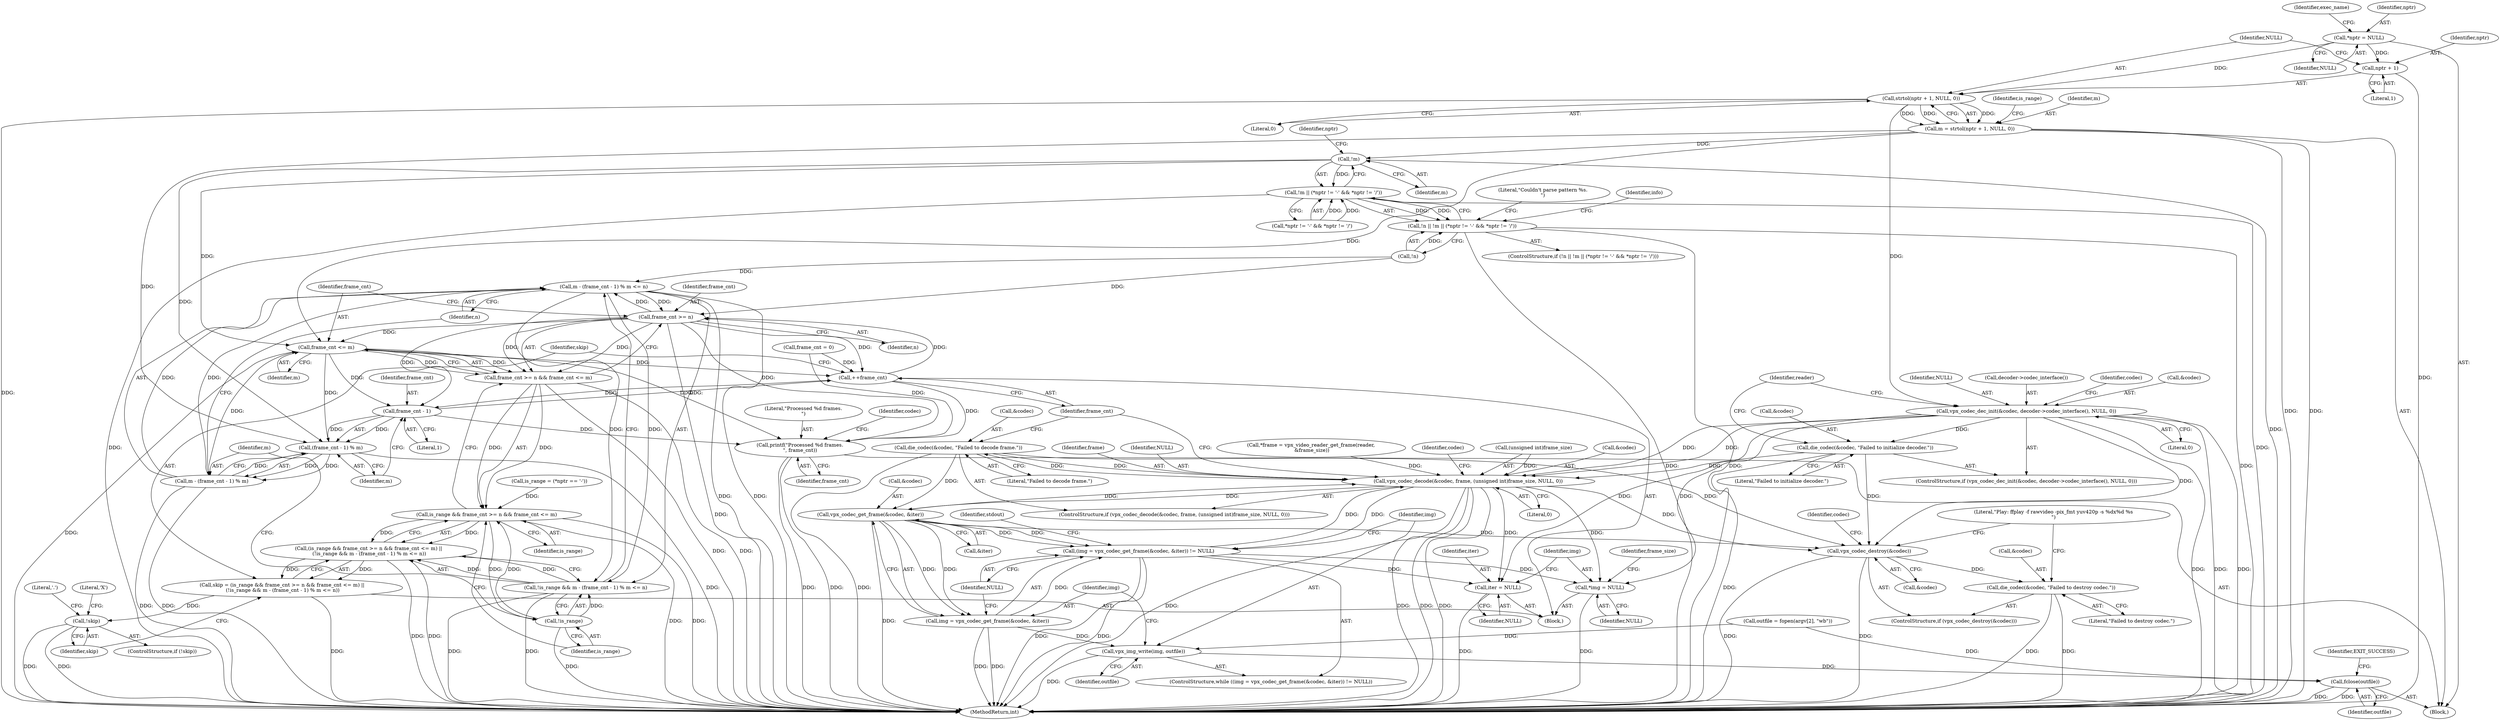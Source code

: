 digraph "0_Android_5a9753fca56f0eeb9f61e342b2fccffc364f9426_1@pointer" {
"1000138" [label="(Call,*nptr = NULL)"];
"1000191" [label="(Call,strtol(nptr + 1, NULL, 0))"];
"1000189" [label="(Call,m = strtol(nptr + 1, NULL, 0))"];
"1000208" [label="(Call,!m)"];
"1000207" [label="(Call,!m || (*nptr != '-' && *nptr != '/'))"];
"1000204" [label="(Call,!n || !m || (*nptr != '-' && *nptr != '/'))"];
"1000303" [label="(Call,frame_cnt <= m)"];
"1000292" [label="(Call,++frame_cnt)"];
"1000300" [label="(Call,frame_cnt >= n)"];
"1000299" [label="(Call,frame_cnt >= n && frame_cnt <= m)"];
"1000297" [label="(Call,is_range && frame_cnt >= n && frame_cnt <= m)"];
"1000296" [label="(Call,(is_range && frame_cnt >= n && frame_cnt <= m) ||\n (!is_range && m - (frame_cnt - 1) % m <= n))"];
"1000294" [label="(Call,skip = (is_range && frame_cnt >= n && frame_cnt <= m) ||\n (!is_range && m - (frame_cnt - 1) % m <= n))"];
"1000319" [label="(Call,!skip)"];
"1000307" [label="(Call,!is_range)"];
"1000306" [label="(Call,!is_range && m - (frame_cnt - 1) % m <= n)"];
"1000313" [label="(Call,frame_cnt - 1)"];
"1000312" [label="(Call,(frame_cnt - 1) % m)"];
"1000310" [label="(Call,m - (frame_cnt - 1) % m)"];
"1000309" [label="(Call,m - (frame_cnt - 1) % m <= n)"];
"1000345" [label="(Call,printf(\"Processed %d frames.\n\", frame_cnt))"];
"1000244" [label="(Call,vpx_codec_dec_init(&codec, decoder->codec_interface(), NULL, 0))"];
"1000250" [label="(Call,die_codec(&codec, \"Failed to initialize decoder.\"))"];
"1000279" [label="(Call,vpx_codec_decode(&codec, frame, (unsigned int)frame_size, NULL, 0))"];
"1000259" [label="(Call,iter = NULL)"];
"1000263" [label="(Call,*img = NULL)"];
"1000288" [label="(Call,die_codec(&codec, \"Failed to decode frame.\"))"];
"1000329" [label="(Call,vpx_codec_get_frame(&codec, &iter))"];
"1000326" [label="(Call,(img = vpx_codec_get_frame(&codec, &iter)) != NULL)"];
"1000327" [label="(Call,img = vpx_codec_get_frame(&codec, &iter))"];
"1000335" [label="(Call,vpx_img_write(img, outfile))"];
"1000369" [label="(Call,fclose(outfile))"];
"1000349" [label="(Call,vpx_codec_destroy(&codec))"];
"1000352" [label="(Call,die_codec(&codec, \"Failed to destroy codec.\"))"];
"1000192" [label="(Call,nptr + 1)"];
"1000334" [label="(Identifier,NULL)"];
"1000253" [label="(Literal,\"Failed to initialize decoder.\")"];
"1000264" [label="(Identifier,img)"];
"1000336" [label="(Identifier,img)"];
"1000251" [label="(Call,&codec)"];
"1000243" [label="(ControlStructure,if (vpx_codec_dec_init(&codec, decoder->codec_interface(), NULL, 0)))"];
"1000293" [label="(Identifier,frame_cnt)"];
"1000325" [label="(ControlStructure,while ((img = vpx_codec_get_frame(&codec, &iter)) != NULL))"];
"1000208" [label="(Call,!m)"];
"1000298" [label="(Identifier,is_range)"];
"1000105" [label="(Call,frame_cnt = 0)"];
"1000263" [label="(Call,*img = NULL)"];
"1000210" [label="(Call,*nptr != '-' && *nptr != '/')"];
"1000296" [label="(Call,(is_range && frame_cnt >= n && frame_cnt <= m) ||\n (!is_range && m - (frame_cnt - 1) % m <= n))"];
"1000289" [label="(Call,&codec)"];
"1000346" [label="(Literal,\"Processed %d frames.\n\")"];
"1000315" [label="(Literal,1)"];
"1000302" [label="(Identifier,n)"];
"1000209" [label="(Identifier,m)"];
"1000332" [label="(Call,&iter)"];
"1000272" [label="(Call,*frame = vpx_video_reader_get_frame(reader,\n &frame_size))"];
"1000138" [label="(Call,*nptr = NULL)"];
"1000225" [label="(Identifier,info)"];
"1000257" [label="(Block,)"];
"1000250" [label="(Call,die_codec(&codec, \"Failed to initialize decoder.\"))"];
"1000195" [label="(Identifier,NULL)"];
"1000290" [label="(Identifier,codec)"];
"1000357" [label="(Literal,\"Play: ffplay -f rawvideo -pix_fmt yuv420p -s %dx%d %s\n\")"];
"1000306" [label="(Call,!is_range && m - (frame_cnt - 1) % m <= n)"];
"1000193" [label="(Identifier,nptr)"];
"1000142" [label="(Identifier,exec_name)"];
"1000369" [label="(Call,fclose(outfile))"];
"1000291" [label="(Literal,\"Failed to decode frame.\")"];
"1000297" [label="(Call,is_range && frame_cnt >= n && frame_cnt <= m)"];
"1000311" [label="(Identifier,m)"];
"1000317" [label="(Identifier,n)"];
"1000294" [label="(Call,skip = (is_range && frame_cnt >= n && frame_cnt <= m) ||\n (!is_range && m - (frame_cnt - 1) % m <= n))"];
"1000345" [label="(Call,printf(\"Processed %d frames.\n\", frame_cnt))"];
"1000283" [label="(Call,(unsigned int)frame_size)"];
"1000288" [label="(Call,die_codec(&codec, \"Failed to decode frame.\"))"];
"1000312" [label="(Call,(frame_cnt - 1) % m)"];
"1000280" [label="(Call,&codec)"];
"1000352" [label="(Call,die_codec(&codec, \"Failed to destroy codec.\"))"];
"1000301" [label="(Identifier,frame_cnt)"];
"1000287" [label="(Literal,0)"];
"1000248" [label="(Identifier,NULL)"];
"1000370" [label="(Identifier,outfile)"];
"1000354" [label="(Identifier,codec)"];
"1000299" [label="(Call,frame_cnt >= n && frame_cnt <= m)"];
"1000318" [label="(ControlStructure,if (!skip))"];
"1000259" [label="(Call,iter = NULL)"];
"1000205" [label="(Call,!n)"];
"1000351" [label="(Identifier,codec)"];
"1000197" [label="(Call,is_range = (*nptr == '-'))"];
"1000305" [label="(Identifier,m)"];
"1000194" [label="(Literal,1)"];
"1000353" [label="(Call,&codec)"];
"1000335" [label="(Call,vpx_img_write(img, outfile))"];
"1000314" [label="(Identifier,frame_cnt)"];
"1000350" [label="(Call,&codec)"];
"1000310" [label="(Call,m - (frame_cnt - 1) % m)"];
"1000323" [label="(Literal,'.')"];
"1000295" [label="(Identifier,skip)"];
"1000282" [label="(Identifier,frame)"];
"1000286" [label="(Identifier,NULL)"];
"1000300" [label="(Call,frame_cnt >= n)"];
"1000320" [label="(Identifier,skip)"];
"1000307" [label="(Call,!is_range)"];
"1000244" [label="(Call,vpx_codec_dec_init(&codec, decoder->codec_interface(), NULL, 0))"];
"1000328" [label="(Identifier,img)"];
"1000326" [label="(Call,(img = vpx_codec_get_frame(&codec, &iter)) != NULL)"];
"1000247" [label="(Call,decoder->codec_interface())"];
"1000189" [label="(Call,m = strtol(nptr + 1, NULL, 0))"];
"1000303" [label="(Call,frame_cnt <= m)"];
"1000313" [label="(Call,frame_cnt - 1)"];
"1000292" [label="(Call,++frame_cnt)"];
"1000260" [label="(Identifier,iter)"];
"1000252" [label="(Identifier,codec)"];
"1000308" [label="(Identifier,is_range)"];
"1000168" [label="(Call,outfile = fopen(argv[2], \"wb\"))"];
"1000355" [label="(Literal,\"Failed to destroy codec.\")"];
"1000373" [label="(MethodReturn,int)"];
"1000191" [label="(Call,strtol(nptr + 1, NULL, 0))"];
"1000344" [label="(Identifier,stdout)"];
"1000190" [label="(Identifier,m)"];
"1000372" [label="(Identifier,EXIT_SUCCESS)"];
"1000319" [label="(Call,!skip)"];
"1000327" [label="(Call,img = vpx_codec_get_frame(&codec, &iter))"];
"1000348" [label="(ControlStructure,if (vpx_codec_destroy(&codec)))"];
"1000204" [label="(Call,!n || !m || (*nptr != '-' && *nptr != '/'))"];
"1000140" [label="(Identifier,NULL)"];
"1000316" [label="(Identifier,m)"];
"1000347" [label="(Identifier,frame_cnt)"];
"1000341" [label="(Literal,'X')"];
"1000213" [label="(Identifier,nptr)"];
"1000139" [label="(Identifier,nptr)"];
"1000207" [label="(Call,!m || (*nptr != '-' && *nptr != '/'))"];
"1000265" [label="(Identifier,NULL)"];
"1000245" [label="(Call,&codec)"];
"1000268" [label="(Identifier,frame_size)"];
"1000349" [label="(Call,vpx_codec_destroy(&codec))"];
"1000203" [label="(ControlStructure,if (!n || !m || (*nptr != '-' && *nptr != '/')))"];
"1000103" [label="(Block,)"];
"1000256" [label="(Identifier,reader)"];
"1000220" [label="(Literal,\"Couldn't parse pattern %s.\n\")"];
"1000198" [label="(Identifier,is_range)"];
"1000304" [label="(Identifier,frame_cnt)"];
"1000192" [label="(Call,nptr + 1)"];
"1000196" [label="(Literal,0)"];
"1000329" [label="(Call,vpx_codec_get_frame(&codec, &iter))"];
"1000330" [label="(Call,&codec)"];
"1000278" [label="(ControlStructure,if (vpx_codec_decode(&codec, frame, (unsigned int)frame_size, NULL, 0)))"];
"1000261" [label="(Identifier,NULL)"];
"1000279" [label="(Call,vpx_codec_decode(&codec, frame, (unsigned int)frame_size, NULL, 0))"];
"1000337" [label="(Identifier,outfile)"];
"1000249" [label="(Literal,0)"];
"1000309" [label="(Call,m - (frame_cnt - 1) % m <= n)"];
"1000138" -> "1000103"  [label="AST: "];
"1000138" -> "1000140"  [label="CFG: "];
"1000139" -> "1000138"  [label="AST: "];
"1000140" -> "1000138"  [label="AST: "];
"1000142" -> "1000138"  [label="CFG: "];
"1000138" -> "1000191"  [label="DDG: "];
"1000138" -> "1000192"  [label="DDG: "];
"1000191" -> "1000189"  [label="AST: "];
"1000191" -> "1000196"  [label="CFG: "];
"1000192" -> "1000191"  [label="AST: "];
"1000195" -> "1000191"  [label="AST: "];
"1000196" -> "1000191"  [label="AST: "];
"1000189" -> "1000191"  [label="CFG: "];
"1000191" -> "1000373"  [label="DDG: "];
"1000191" -> "1000189"  [label="DDG: "];
"1000191" -> "1000189"  [label="DDG: "];
"1000191" -> "1000189"  [label="DDG: "];
"1000191" -> "1000244"  [label="DDG: "];
"1000189" -> "1000103"  [label="AST: "];
"1000190" -> "1000189"  [label="AST: "];
"1000198" -> "1000189"  [label="CFG: "];
"1000189" -> "1000373"  [label="DDG: "];
"1000189" -> "1000373"  [label="DDG: "];
"1000189" -> "1000208"  [label="DDG: "];
"1000189" -> "1000303"  [label="DDG: "];
"1000189" -> "1000312"  [label="DDG: "];
"1000208" -> "1000207"  [label="AST: "];
"1000208" -> "1000209"  [label="CFG: "];
"1000209" -> "1000208"  [label="AST: "];
"1000213" -> "1000208"  [label="CFG: "];
"1000207" -> "1000208"  [label="CFG: "];
"1000208" -> "1000373"  [label="DDG: "];
"1000208" -> "1000207"  [label="DDG: "];
"1000208" -> "1000303"  [label="DDG: "];
"1000208" -> "1000312"  [label="DDG: "];
"1000207" -> "1000204"  [label="AST: "];
"1000207" -> "1000210"  [label="CFG: "];
"1000210" -> "1000207"  [label="AST: "];
"1000204" -> "1000207"  [label="CFG: "];
"1000207" -> "1000373"  [label="DDG: "];
"1000207" -> "1000373"  [label="DDG: "];
"1000207" -> "1000204"  [label="DDG: "];
"1000207" -> "1000204"  [label="DDG: "];
"1000210" -> "1000207"  [label="DDG: "];
"1000210" -> "1000207"  [label="DDG: "];
"1000204" -> "1000203"  [label="AST: "];
"1000204" -> "1000205"  [label="CFG: "];
"1000205" -> "1000204"  [label="AST: "];
"1000220" -> "1000204"  [label="CFG: "];
"1000225" -> "1000204"  [label="CFG: "];
"1000204" -> "1000373"  [label="DDG: "];
"1000204" -> "1000373"  [label="DDG: "];
"1000204" -> "1000373"  [label="DDG: "];
"1000205" -> "1000204"  [label="DDG: "];
"1000303" -> "1000299"  [label="AST: "];
"1000303" -> "1000305"  [label="CFG: "];
"1000304" -> "1000303"  [label="AST: "];
"1000305" -> "1000303"  [label="AST: "];
"1000299" -> "1000303"  [label="CFG: "];
"1000303" -> "1000373"  [label="DDG: "];
"1000303" -> "1000292"  [label="DDG: "];
"1000303" -> "1000299"  [label="DDG: "];
"1000303" -> "1000299"  [label="DDG: "];
"1000300" -> "1000303"  [label="DDG: "];
"1000310" -> "1000303"  [label="DDG: "];
"1000303" -> "1000313"  [label="DDG: "];
"1000303" -> "1000312"  [label="DDG: "];
"1000303" -> "1000345"  [label="DDG: "];
"1000292" -> "1000257"  [label="AST: "];
"1000292" -> "1000293"  [label="CFG: "];
"1000293" -> "1000292"  [label="AST: "];
"1000295" -> "1000292"  [label="CFG: "];
"1000300" -> "1000292"  [label="DDG: "];
"1000313" -> "1000292"  [label="DDG: "];
"1000105" -> "1000292"  [label="DDG: "];
"1000292" -> "1000300"  [label="DDG: "];
"1000292" -> "1000313"  [label="DDG: "];
"1000292" -> "1000345"  [label="DDG: "];
"1000300" -> "1000299"  [label="AST: "];
"1000300" -> "1000302"  [label="CFG: "];
"1000301" -> "1000300"  [label="AST: "];
"1000302" -> "1000300"  [label="AST: "];
"1000304" -> "1000300"  [label="CFG: "];
"1000299" -> "1000300"  [label="CFG: "];
"1000300" -> "1000373"  [label="DDG: "];
"1000300" -> "1000299"  [label="DDG: "];
"1000300" -> "1000299"  [label="DDG: "];
"1000205" -> "1000300"  [label="DDG: "];
"1000309" -> "1000300"  [label="DDG: "];
"1000300" -> "1000313"  [label="DDG: "];
"1000300" -> "1000309"  [label="DDG: "];
"1000300" -> "1000345"  [label="DDG: "];
"1000299" -> "1000297"  [label="AST: "];
"1000297" -> "1000299"  [label="CFG: "];
"1000299" -> "1000373"  [label="DDG: "];
"1000299" -> "1000373"  [label="DDG: "];
"1000299" -> "1000297"  [label="DDG: "];
"1000299" -> "1000297"  [label="DDG: "];
"1000297" -> "1000296"  [label="AST: "];
"1000297" -> "1000298"  [label="CFG: "];
"1000298" -> "1000297"  [label="AST: "];
"1000308" -> "1000297"  [label="CFG: "];
"1000296" -> "1000297"  [label="CFG: "];
"1000297" -> "1000373"  [label="DDG: "];
"1000297" -> "1000373"  [label="DDG: "];
"1000297" -> "1000296"  [label="DDG: "];
"1000297" -> "1000296"  [label="DDG: "];
"1000307" -> "1000297"  [label="DDG: "];
"1000197" -> "1000297"  [label="DDG: "];
"1000297" -> "1000307"  [label="DDG: "];
"1000296" -> "1000294"  [label="AST: "];
"1000296" -> "1000306"  [label="CFG: "];
"1000306" -> "1000296"  [label="AST: "];
"1000294" -> "1000296"  [label="CFG: "];
"1000296" -> "1000373"  [label="DDG: "];
"1000296" -> "1000373"  [label="DDG: "];
"1000296" -> "1000294"  [label="DDG: "];
"1000296" -> "1000294"  [label="DDG: "];
"1000306" -> "1000296"  [label="DDG: "];
"1000306" -> "1000296"  [label="DDG: "];
"1000294" -> "1000257"  [label="AST: "];
"1000295" -> "1000294"  [label="AST: "];
"1000320" -> "1000294"  [label="CFG: "];
"1000294" -> "1000373"  [label="DDG: "];
"1000294" -> "1000319"  [label="DDG: "];
"1000319" -> "1000318"  [label="AST: "];
"1000319" -> "1000320"  [label="CFG: "];
"1000320" -> "1000319"  [label="AST: "];
"1000323" -> "1000319"  [label="CFG: "];
"1000341" -> "1000319"  [label="CFG: "];
"1000319" -> "1000373"  [label="DDG: "];
"1000319" -> "1000373"  [label="DDG: "];
"1000307" -> "1000306"  [label="AST: "];
"1000307" -> "1000308"  [label="CFG: "];
"1000308" -> "1000307"  [label="AST: "];
"1000311" -> "1000307"  [label="CFG: "];
"1000306" -> "1000307"  [label="CFG: "];
"1000307" -> "1000373"  [label="DDG: "];
"1000307" -> "1000306"  [label="DDG: "];
"1000306" -> "1000309"  [label="CFG: "];
"1000309" -> "1000306"  [label="AST: "];
"1000306" -> "1000373"  [label="DDG: "];
"1000306" -> "1000373"  [label="DDG: "];
"1000309" -> "1000306"  [label="DDG: "];
"1000309" -> "1000306"  [label="DDG: "];
"1000313" -> "1000312"  [label="AST: "];
"1000313" -> "1000315"  [label="CFG: "];
"1000314" -> "1000313"  [label="AST: "];
"1000315" -> "1000313"  [label="AST: "];
"1000316" -> "1000313"  [label="CFG: "];
"1000313" -> "1000312"  [label="DDG: "];
"1000313" -> "1000312"  [label="DDG: "];
"1000313" -> "1000345"  [label="DDG: "];
"1000312" -> "1000310"  [label="AST: "];
"1000312" -> "1000316"  [label="CFG: "];
"1000316" -> "1000312"  [label="AST: "];
"1000310" -> "1000312"  [label="CFG: "];
"1000312" -> "1000373"  [label="DDG: "];
"1000312" -> "1000310"  [label="DDG: "];
"1000312" -> "1000310"  [label="DDG: "];
"1000310" -> "1000312"  [label="DDG: "];
"1000310" -> "1000309"  [label="AST: "];
"1000311" -> "1000310"  [label="AST: "];
"1000317" -> "1000310"  [label="CFG: "];
"1000310" -> "1000373"  [label="DDG: "];
"1000310" -> "1000373"  [label="DDG: "];
"1000310" -> "1000309"  [label="DDG: "];
"1000310" -> "1000309"  [label="DDG: "];
"1000309" -> "1000317"  [label="CFG: "];
"1000317" -> "1000309"  [label="AST: "];
"1000309" -> "1000373"  [label="DDG: "];
"1000309" -> "1000373"  [label="DDG: "];
"1000205" -> "1000309"  [label="DDG: "];
"1000345" -> "1000103"  [label="AST: "];
"1000345" -> "1000347"  [label="CFG: "];
"1000346" -> "1000345"  [label="AST: "];
"1000347" -> "1000345"  [label="AST: "];
"1000351" -> "1000345"  [label="CFG: "];
"1000345" -> "1000373"  [label="DDG: "];
"1000345" -> "1000373"  [label="DDG: "];
"1000105" -> "1000345"  [label="DDG: "];
"1000244" -> "1000243"  [label="AST: "];
"1000244" -> "1000249"  [label="CFG: "];
"1000245" -> "1000244"  [label="AST: "];
"1000247" -> "1000244"  [label="AST: "];
"1000248" -> "1000244"  [label="AST: "];
"1000249" -> "1000244"  [label="AST: "];
"1000252" -> "1000244"  [label="CFG: "];
"1000256" -> "1000244"  [label="CFG: "];
"1000244" -> "1000373"  [label="DDG: "];
"1000244" -> "1000373"  [label="DDG: "];
"1000244" -> "1000373"  [label="DDG: "];
"1000244" -> "1000250"  [label="DDG: "];
"1000244" -> "1000259"  [label="DDG: "];
"1000244" -> "1000263"  [label="DDG: "];
"1000244" -> "1000279"  [label="DDG: "];
"1000244" -> "1000279"  [label="DDG: "];
"1000244" -> "1000349"  [label="DDG: "];
"1000250" -> "1000243"  [label="AST: "];
"1000250" -> "1000253"  [label="CFG: "];
"1000251" -> "1000250"  [label="AST: "];
"1000253" -> "1000250"  [label="AST: "];
"1000256" -> "1000250"  [label="CFG: "];
"1000250" -> "1000373"  [label="DDG: "];
"1000250" -> "1000279"  [label="DDG: "];
"1000250" -> "1000349"  [label="DDG: "];
"1000279" -> "1000278"  [label="AST: "];
"1000279" -> "1000287"  [label="CFG: "];
"1000280" -> "1000279"  [label="AST: "];
"1000282" -> "1000279"  [label="AST: "];
"1000283" -> "1000279"  [label="AST: "];
"1000286" -> "1000279"  [label="AST: "];
"1000287" -> "1000279"  [label="AST: "];
"1000290" -> "1000279"  [label="CFG: "];
"1000293" -> "1000279"  [label="CFG: "];
"1000279" -> "1000373"  [label="DDG: "];
"1000279" -> "1000373"  [label="DDG: "];
"1000279" -> "1000373"  [label="DDG: "];
"1000279" -> "1000373"  [label="DDG: "];
"1000279" -> "1000259"  [label="DDG: "];
"1000279" -> "1000263"  [label="DDG: "];
"1000288" -> "1000279"  [label="DDG: "];
"1000329" -> "1000279"  [label="DDG: "];
"1000272" -> "1000279"  [label="DDG: "];
"1000283" -> "1000279"  [label="DDG: "];
"1000326" -> "1000279"  [label="DDG: "];
"1000279" -> "1000288"  [label="DDG: "];
"1000279" -> "1000329"  [label="DDG: "];
"1000279" -> "1000326"  [label="DDG: "];
"1000279" -> "1000349"  [label="DDG: "];
"1000259" -> "1000257"  [label="AST: "];
"1000259" -> "1000261"  [label="CFG: "];
"1000260" -> "1000259"  [label="AST: "];
"1000261" -> "1000259"  [label="AST: "];
"1000264" -> "1000259"  [label="CFG: "];
"1000259" -> "1000373"  [label="DDG: "];
"1000326" -> "1000259"  [label="DDG: "];
"1000263" -> "1000257"  [label="AST: "];
"1000263" -> "1000265"  [label="CFG: "];
"1000264" -> "1000263"  [label="AST: "];
"1000265" -> "1000263"  [label="AST: "];
"1000268" -> "1000263"  [label="CFG: "];
"1000263" -> "1000373"  [label="DDG: "];
"1000326" -> "1000263"  [label="DDG: "];
"1000288" -> "1000278"  [label="AST: "];
"1000288" -> "1000291"  [label="CFG: "];
"1000289" -> "1000288"  [label="AST: "];
"1000291" -> "1000288"  [label="AST: "];
"1000293" -> "1000288"  [label="CFG: "];
"1000288" -> "1000373"  [label="DDG: "];
"1000288" -> "1000329"  [label="DDG: "];
"1000288" -> "1000349"  [label="DDG: "];
"1000329" -> "1000327"  [label="AST: "];
"1000329" -> "1000332"  [label="CFG: "];
"1000330" -> "1000329"  [label="AST: "];
"1000332" -> "1000329"  [label="AST: "];
"1000327" -> "1000329"  [label="CFG: "];
"1000329" -> "1000373"  [label="DDG: "];
"1000329" -> "1000326"  [label="DDG: "];
"1000329" -> "1000326"  [label="DDG: "];
"1000329" -> "1000327"  [label="DDG: "];
"1000329" -> "1000327"  [label="DDG: "];
"1000329" -> "1000349"  [label="DDG: "];
"1000326" -> "1000325"  [label="AST: "];
"1000326" -> "1000334"  [label="CFG: "];
"1000327" -> "1000326"  [label="AST: "];
"1000334" -> "1000326"  [label="AST: "];
"1000336" -> "1000326"  [label="CFG: "];
"1000344" -> "1000326"  [label="CFG: "];
"1000326" -> "1000373"  [label="DDG: "];
"1000326" -> "1000373"  [label="DDG: "];
"1000327" -> "1000326"  [label="DDG: "];
"1000328" -> "1000327"  [label="AST: "];
"1000334" -> "1000327"  [label="CFG: "];
"1000327" -> "1000373"  [label="DDG: "];
"1000327" -> "1000373"  [label="DDG: "];
"1000327" -> "1000335"  [label="DDG: "];
"1000335" -> "1000325"  [label="AST: "];
"1000335" -> "1000337"  [label="CFG: "];
"1000336" -> "1000335"  [label="AST: "];
"1000337" -> "1000335"  [label="AST: "];
"1000328" -> "1000335"  [label="CFG: "];
"1000335" -> "1000373"  [label="DDG: "];
"1000168" -> "1000335"  [label="DDG: "];
"1000335" -> "1000369"  [label="DDG: "];
"1000369" -> "1000103"  [label="AST: "];
"1000369" -> "1000370"  [label="CFG: "];
"1000370" -> "1000369"  [label="AST: "];
"1000372" -> "1000369"  [label="CFG: "];
"1000369" -> "1000373"  [label="DDG: "];
"1000369" -> "1000373"  [label="DDG: "];
"1000168" -> "1000369"  [label="DDG: "];
"1000349" -> "1000348"  [label="AST: "];
"1000349" -> "1000350"  [label="CFG: "];
"1000350" -> "1000349"  [label="AST: "];
"1000354" -> "1000349"  [label="CFG: "];
"1000357" -> "1000349"  [label="CFG: "];
"1000349" -> "1000373"  [label="DDG: "];
"1000349" -> "1000373"  [label="DDG: "];
"1000349" -> "1000352"  [label="DDG: "];
"1000352" -> "1000348"  [label="AST: "];
"1000352" -> "1000355"  [label="CFG: "];
"1000353" -> "1000352"  [label="AST: "];
"1000355" -> "1000352"  [label="AST: "];
"1000357" -> "1000352"  [label="CFG: "];
"1000352" -> "1000373"  [label="DDG: "];
"1000352" -> "1000373"  [label="DDG: "];
"1000192" -> "1000194"  [label="CFG: "];
"1000193" -> "1000192"  [label="AST: "];
"1000194" -> "1000192"  [label="AST: "];
"1000195" -> "1000192"  [label="CFG: "];
"1000192" -> "1000373"  [label="DDG: "];
}
